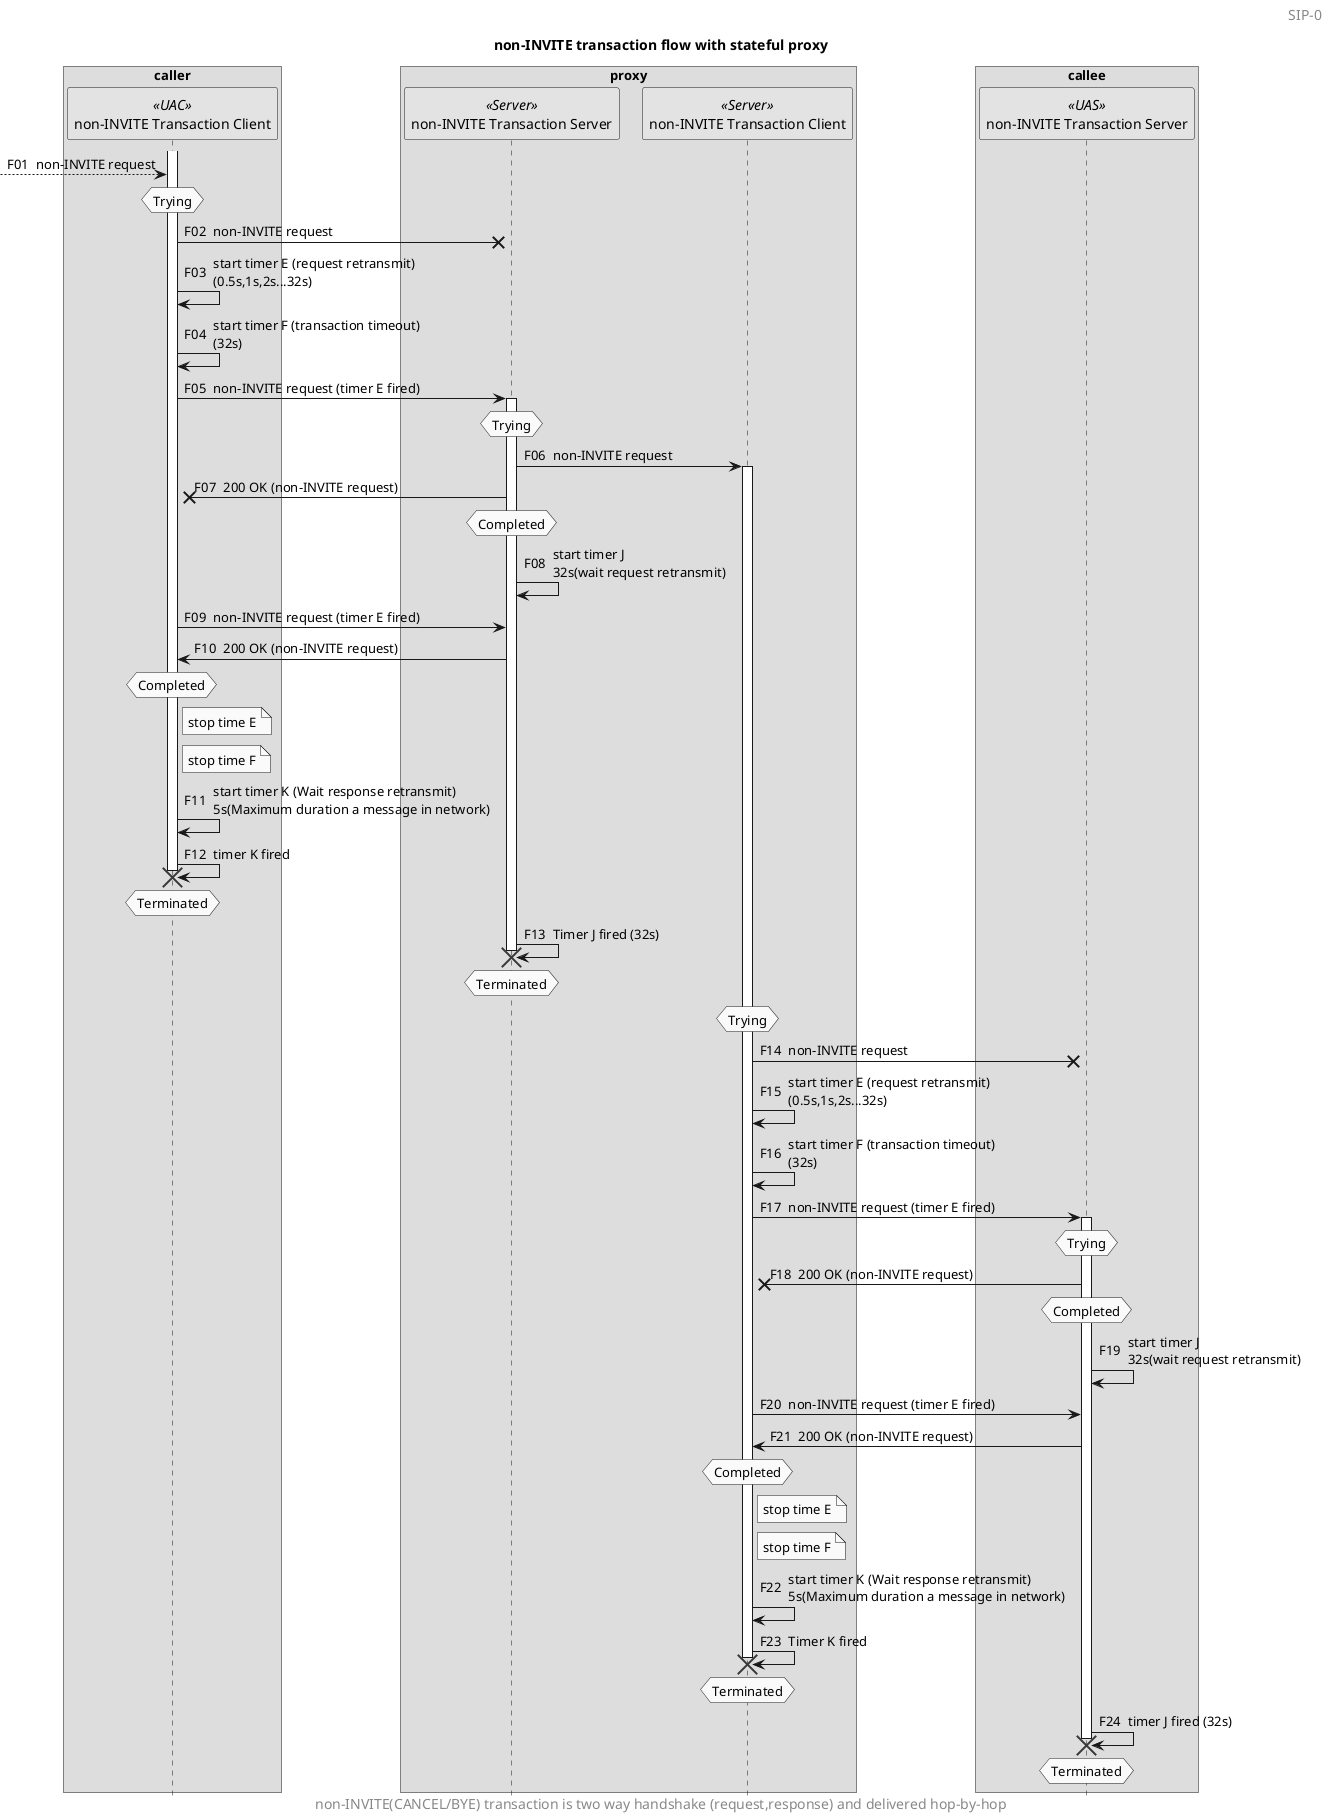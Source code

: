 @startuml
title non-INVITE transaction flow with stateful proxy
skinparam monochrome true
'skinparam sequenceParticipant underline
skinparam BoxPadding 40
hide footbox
autonumber "F00 "

skinparam headerFontSize 14
'skinparam headerFontColor red
header SIP-0

box "caller"
participant "non-INVITE Transaction Client" as UAC_NTC << UAC >>
end box

box "proxy"
participant "non-INVITE Transaction Server" as Proxy_NTS << Server >>
participant "non-INVITE Transaction Client" as Proxy_NTC << Server >>
end box

box "callee"
participant "non-INVITE Transaction Server" as UAS_NTS << UAS >>
end box

activate UAC_NTC

 --> UAC_NTC: non-INVITE request
hnote over UAC_NTC: Trying
UAC_NTC ->x Proxy_NTS: non-INVITE request
UAC_NTC -> UAC_NTC: start timer E (request retransmit)\n(0.5s,1s,2s...32s)
UAC_NTC -> UAC_NTC: start timer F (transaction timeout)\n(32s)
UAC_NTC -> Proxy_NTS: non-INVITE request (timer E fired)
hnote over Proxy_NTS: Trying
activate Proxy_NTS
Proxy_NTS -> Proxy_NTC: non-INVITE request
activate Proxy_NTC
UAC_NTC x<- Proxy_NTS: 200 OK (non-INVITE request)
hnote over Proxy_NTS: Completed
Proxy_NTS -> Proxy_NTS: start timer J\n32s(wait request retransmit)
UAC_NTC -> Proxy_NTS: non-INVITE request (timer E fired)
UAC_NTC <- Proxy_NTS: 200 OK (non-INVITE request)
hnote over UAC_NTC: Completed
note right of UAC_NTC: stop time E
note right of UAC_NTC: stop time F
UAC_NTC -> UAC_NTC: start timer K (Wait response retransmit)\n5s(Maximum duration a message in network)
UAC_NTC -> UAC_NTC: timer K fired
hnote over UAC_NTC: Terminated
destroy UAC_NTC
Proxy_NTS -> Proxy_NTS: Timer J fired (32s)
hnote over Proxy_NTS: Terminated
destroy Proxy_NTS

hnote over Proxy_NTC: Trying
Proxy_NTC ->x UAS_NTS: non-INVITE request
Proxy_NTC -> Proxy_NTC: start timer E (request retransmit)\n(0.5s,1s,2s...32s)
Proxy_NTC -> Proxy_NTC: start timer F (transaction timeout)\n(32s)
Proxy_NTC -> UAS_NTS: non-INVITE request (timer E fired)
activate UAS_NTS
hnote over UAS_NTS: Trying
Proxy_NTC x<- UAS_NTS: 200 OK (non-INVITE request)
hnote over UAS_NTS: Completed
UAS_NTS -> UAS_NTS: start timer J\n32s(wait request retransmit)
Proxy_NTC -> UAS_NTS: non-INVITE request (timer E fired)
Proxy_NTC <- UAS_NTS: 200 OK (non-INVITE request)
hnote over Proxy_NTC: Completed
note right of Proxy_NTC: stop time E
note right of Proxy_NTC: stop time F
Proxy_NTC -> Proxy_NTC: start timer K (Wait response retransmit)\n5s(Maximum duration a message in network)
Proxy_NTC -> Proxy_NTC: Timer K fired
hnote over Proxy_NTC: Terminated
destroy Proxy_NTC

UAS_NTS -> UAS_NTS: timer J fired (32s)
hnote over UAS_NTS: Terminated
destroy UAS_NTS

skinparam footerFontSize 14
'skinparam footerFontColor red
footer non-INVITE(CANCEL/BYE) transaction is two way handshake (request,response) and delivered hop-by-hop

@enduml